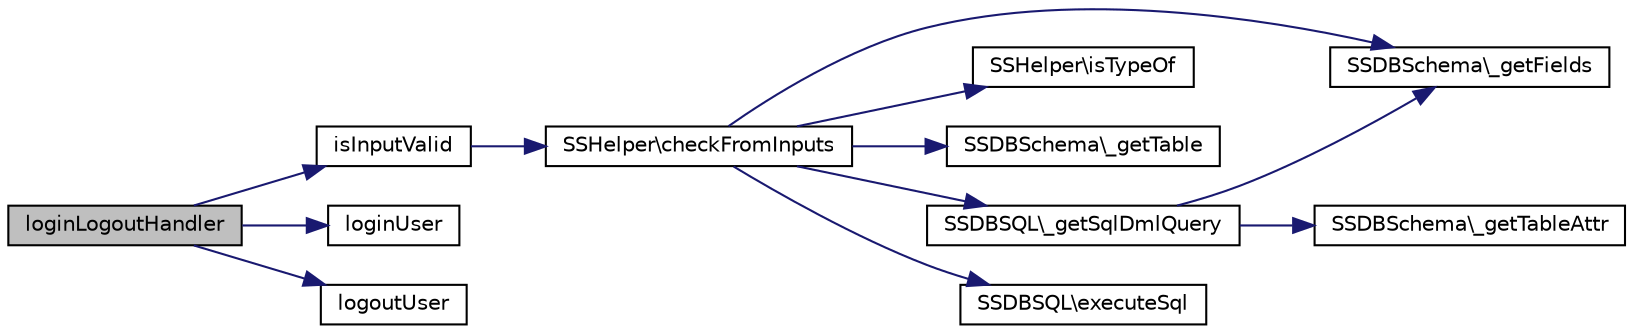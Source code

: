 digraph "loginLogoutHandler"
{
  edge [fontname="Helvetica",fontsize="10",labelfontname="Helvetica",labelfontsize="10"];
  node [fontname="Helvetica",fontsize="10",shape=record];
  rankdir="LR";
  Node1 [label="loginLogoutHandler",height=0.2,width=0.4,color="black", fillcolor="grey75", style="filled", fontcolor="black"];
  Node1 -> Node2 [color="midnightblue",fontsize="10",style="solid",fontname="Helvetica"];
  Node2 [label="isInputValid",height=0.2,width=0.4,color="black", fillcolor="white", style="filled",URL="$class_s_s_customer_login_controller.html#a9798c65d2a3254277e5b7943c4e289fd",tooltip="Benutzereingabe überprüfen. "];
  Node2 -> Node3 [color="midnightblue",fontsize="10",style="solid",fontname="Helvetica"];
  Node3 [label="SSHelper\\checkFromInputs",height=0.2,width=0.4,color="black", fillcolor="white", style="filled",URL="$class_s_s_helper.html#aa5b72ccad634190aa632064e18c35216",tooltip="Formular Inputs überprüfen. "];
  Node3 -> Node4 [color="midnightblue",fontsize="10",style="solid",fontname="Helvetica"];
  Node4 [label="SSDBSchema\\_getFields",height=0.2,width=0.4,color="black", fillcolor="white", style="filled",URL="$class_s_s_d_b_schema.html#a5009b71c2090dc1b0c5d2b84f8083bf6"];
  Node3 -> Node5 [color="midnightblue",fontsize="10",style="solid",fontname="Helvetica"];
  Node5 [label="SSHelper\\isTypeOf",height=0.2,width=0.4,color="black", fillcolor="white", style="filled",URL="$class_s_s_helper.html#a252971d168d1c2644a9c9c1d3a0bcefc",tooltip="Value nach Typ überprüfen. "];
  Node3 -> Node6 [color="midnightblue",fontsize="10",style="solid",fontname="Helvetica"];
  Node6 [label="SSDBSchema\\_getTable",height=0.2,width=0.4,color="black", fillcolor="white", style="filled",URL="$class_s_s_d_b_schema.html#a80e5da3cf00787232ca303bf2931ba81"];
  Node3 -> Node7 [color="midnightblue",fontsize="10",style="solid",fontname="Helvetica"];
  Node7 [label="SSDBSQL\\_getSqlDmlQuery",height=0.2,width=0.4,color="black", fillcolor="white", style="filled",URL="$class_s_s_d_b_s_q_l.html#a9d13fcbb2215767813960ef3a39c133e",tooltip="SQL Select Query generieren. "];
  Node7 -> Node8 [color="midnightblue",fontsize="10",style="solid",fontname="Helvetica"];
  Node8 [label="SSDBSchema\\_getTableAttr",height=0.2,width=0.4,color="black", fillcolor="white", style="filled",URL="$class_s_s_d_b_schema.html#af64920244671f28b491228b5113809db"];
  Node7 -> Node4 [color="midnightblue",fontsize="10",style="solid",fontname="Helvetica"];
  Node3 -> Node9 [color="midnightblue",fontsize="10",style="solid",fontname="Helvetica"];
  Node9 [label="SSDBSQL\\executeSql",height=0.2,width=0.4,color="black", fillcolor="white", style="filled",URL="$class_s_s_d_b_s_q_l.html#ae4d04030e25fe59b8c1248dacc3dbfad",tooltip="SQL Query ausführen. "];
  Node1 -> Node10 [color="midnightblue",fontsize="10",style="solid",fontname="Helvetica"];
  Node10 [label="loginUser",height=0.2,width=0.4,color="black", fillcolor="white", style="filled",URL="$class_s_s_customer_login_controller.html#ad6bf242fc31bbc73cee1fff7621d46f5",tooltip="Benutzer anmelden. "];
  Node1 -> Node11 [color="midnightblue",fontsize="10",style="solid",fontname="Helvetica"];
  Node11 [label="logoutUser",height=0.2,width=0.4,color="black", fillcolor="white", style="filled",URL="$class_s_s_customer_login_controller.html#ad4c5f502195f1c8b6f7bfb0a101958c2",tooltip="Benutzer abmelden. "];
}
